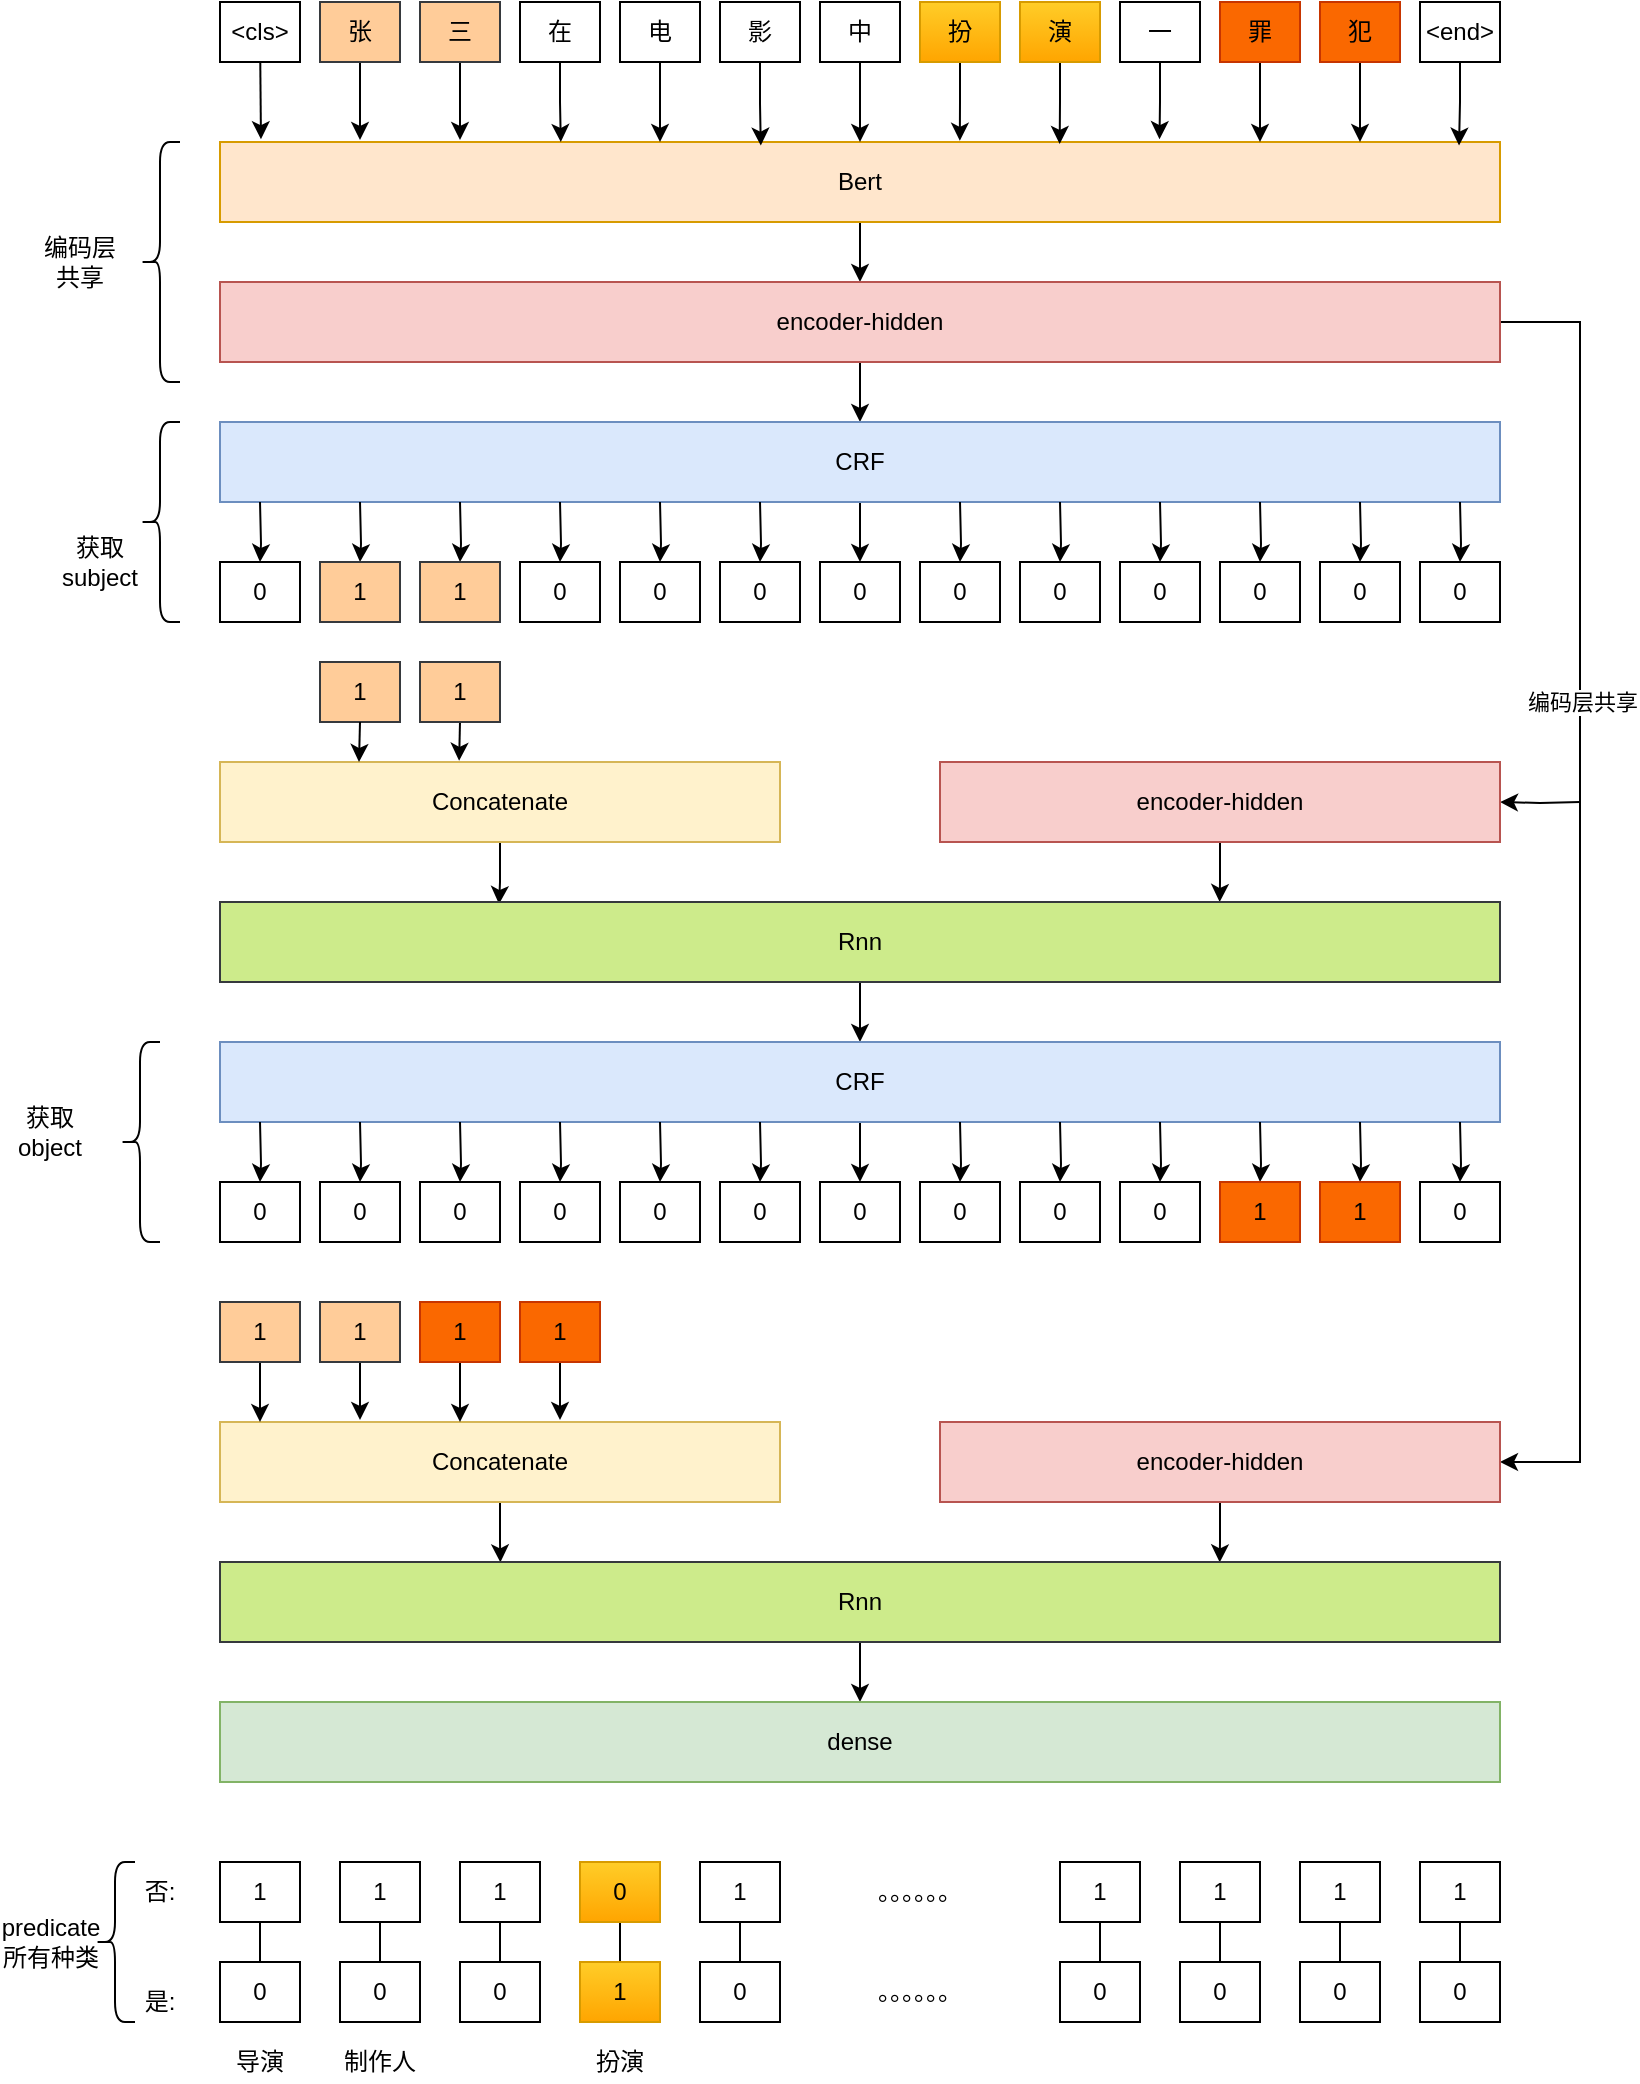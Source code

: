 <mxfile version="14.9.6" type="github">
  <diagram id="mISrL9bkUbfC0czl6gpw" name="Page-1">
    <mxGraphModel dx="1038" dy="600" grid="1" gridSize="10" guides="1" tooltips="1" connect="1" arrows="1" fold="1" page="1" pageScale="1" pageWidth="827" pageHeight="1169" math="0" shadow="0">
      <root>
        <mxCell id="0" />
        <mxCell id="1" parent="0" />
        <mxCell id="QbFwHfHSlW5rdG12LBUT-213" value="" style="edgeStyle=orthogonalEdgeStyle;rounded=0;orthogonalLoop=1;jettySize=auto;html=1;entryX=0.218;entryY=0.025;entryDx=0;entryDy=0;entryPerimeter=0;" parent="1" source="QbFwHfHSlW5rdG12LBUT-205" target="QbFwHfHSlW5rdG12LBUT-147" edge="1">
          <mxGeometry relative="1" as="geometry" />
        </mxCell>
        <mxCell id="QbFwHfHSlW5rdG12LBUT-205" value="Concatenate" style="rounded=0;whiteSpace=wrap;html=1;fillColor=#fff2cc;strokeColor=#d6b656;" parent="1" vertex="1">
          <mxGeometry x="120" y="430" width="280" height="40" as="geometry" />
        </mxCell>
        <mxCell id="QbFwHfHSlW5rdG12LBUT-9" value="" style="edgeStyle=orthogonalEdgeStyle;rounded=0;orthogonalLoop=1;jettySize=auto;html=1;" parent="1" source="QbFwHfHSlW5rdG12LBUT-2" target="QbFwHfHSlW5rdG12LBUT-4" edge="1">
          <mxGeometry relative="1" as="geometry" />
        </mxCell>
        <mxCell id="QbFwHfHSlW5rdG12LBUT-2" value="Bert" style="whiteSpace=wrap;html=1;rounded=0;fillColor=#ffe6cc;strokeColor=#d79b00;" parent="1" vertex="1">
          <mxGeometry x="120" y="120" width="640" height="40" as="geometry" />
        </mxCell>
        <mxCell id="QbFwHfHSlW5rdG12LBUT-11" value="" style="edgeStyle=orthogonalEdgeStyle;rounded=0;orthogonalLoop=1;jettySize=auto;html=1;" parent="1" source="QbFwHfHSlW5rdG12LBUT-4" target="QbFwHfHSlW5rdG12LBUT-10" edge="1">
          <mxGeometry relative="1" as="geometry" />
        </mxCell>
        <mxCell id="QbFwHfHSlW5rdG12LBUT-134" style="edgeStyle=orthogonalEdgeStyle;rounded=0;orthogonalLoop=1;jettySize=auto;html=1;entryX=1;entryY=0.5;entryDx=0;entryDy=0;exitX=1;exitY=0.5;exitDx=0;exitDy=0;" parent="1" source="QbFwHfHSlW5rdG12LBUT-4" target="QbFwHfHSlW5rdG12LBUT-217" edge="1">
          <mxGeometry relative="1" as="geometry">
            <Array as="points">
              <mxPoint x="800" y="210" />
              <mxPoint x="800" y="780" />
            </Array>
          </mxGeometry>
        </mxCell>
        <mxCell id="QbFwHfHSlW5rdG12LBUT-220" value="编码层共享" style="edgeLabel;html=1;align=center;verticalAlign=middle;resizable=0;points=[];" parent="QbFwHfHSlW5rdG12LBUT-134" vertex="1" connectable="0">
          <mxGeometry x="-0.114" y="1" relative="1" as="geometry">
            <mxPoint y="-58" as="offset" />
          </mxGeometry>
        </mxCell>
        <mxCell id="QbFwHfHSlW5rdG12LBUT-4" value="encoder-hidden" style="whiteSpace=wrap;html=1;rounded=0;fillColor=#f8cecc;strokeColor=#b85450;" parent="1" vertex="1">
          <mxGeometry x="120" y="190" width="640" height="40" as="geometry" />
        </mxCell>
        <mxCell id="QbFwHfHSlW5rdG12LBUT-106" value="" style="edgeStyle=orthogonalEdgeStyle;rounded=0;orthogonalLoop=1;jettySize=auto;html=1;" parent="1" source="QbFwHfHSlW5rdG12LBUT-10" target="QbFwHfHSlW5rdG12LBUT-105" edge="1">
          <mxGeometry relative="1" as="geometry" />
        </mxCell>
        <mxCell id="QbFwHfHSlW5rdG12LBUT-10" value="CRF" style="whiteSpace=wrap;html=1;rounded=0;strokeColor=#6c8ebf;fillColor=#dae8fc;" parent="1" vertex="1">
          <mxGeometry x="120" y="260" width="640" height="40" as="geometry" />
        </mxCell>
        <mxCell id="QbFwHfHSlW5rdG12LBUT-12" value="" style="shape=curlyBracket;whiteSpace=wrap;html=1;rounded=1;" parent="1" vertex="1">
          <mxGeometry x="80" y="120" width="20" height="120" as="geometry" />
        </mxCell>
        <mxCell id="QbFwHfHSlW5rdG12LBUT-15" value="编码层共享" style="text;html=1;strokeColor=none;fillColor=none;align=center;verticalAlign=middle;whiteSpace=wrap;rounded=0;" parent="1" vertex="1">
          <mxGeometry x="30" y="170" width="40" height="20" as="geometry" />
        </mxCell>
        <mxCell id="QbFwHfHSlW5rdG12LBUT-94" value="" style="edgeStyle=none;rounded=0;orthogonalLoop=1;jettySize=auto;html=1;entryX=0.032;entryY=-0.035;entryDx=0;entryDy=0;entryPerimeter=0;" parent="1" source="QbFwHfHSlW5rdG12LBUT-16" target="QbFwHfHSlW5rdG12LBUT-2" edge="1">
          <mxGeometry relative="1" as="geometry" />
        </mxCell>
        <mxCell id="QbFwHfHSlW5rdG12LBUT-16" value="&amp;lt;cls&amp;gt;" style="rounded=0;whiteSpace=wrap;html=1;" parent="1" vertex="1">
          <mxGeometry x="120" y="50" width="40" height="30" as="geometry" />
        </mxCell>
        <mxCell id="QbFwHfHSlW5rdG12LBUT-40" value="" style="edgeStyle=orthogonalEdgeStyle;rounded=0;orthogonalLoop=1;jettySize=auto;html=1;" parent="1" source="QbFwHfHSlW5rdG12LBUT-17" edge="1">
          <mxGeometry relative="1" as="geometry">
            <mxPoint x="240" y="119" as="targetPoint" />
          </mxGeometry>
        </mxCell>
        <mxCell id="QbFwHfHSlW5rdG12LBUT-17" value="三" style="rounded=0;whiteSpace=wrap;html=1;fillColor=#ffcc99;strokeColor=#36393d;" parent="1" vertex="1">
          <mxGeometry x="220" y="50" width="40" height="30" as="geometry" />
        </mxCell>
        <mxCell id="QbFwHfHSlW5rdG12LBUT-39" value="" style="edgeStyle=orthogonalEdgeStyle;rounded=0;orthogonalLoop=1;jettySize=auto;html=1;" parent="1" source="QbFwHfHSlW5rdG12LBUT-18" edge="1">
          <mxGeometry relative="1" as="geometry">
            <mxPoint x="190" y="119" as="targetPoint" />
          </mxGeometry>
        </mxCell>
        <mxCell id="QbFwHfHSlW5rdG12LBUT-18" value="张" style="rounded=0;whiteSpace=wrap;html=1;fillColor=#ffcc99;strokeColor=#36393d;" parent="1" vertex="1">
          <mxGeometry x="170" y="50" width="40" height="30" as="geometry" />
        </mxCell>
        <mxCell id="QbFwHfHSlW5rdG12LBUT-44" value="" style="edgeStyle=orthogonalEdgeStyle;rounded=0;orthogonalLoop=1;jettySize=auto;html=1;" parent="1" source="QbFwHfHSlW5rdG12LBUT-20" edge="1">
          <mxGeometry relative="1" as="geometry">
            <mxPoint x="640" y="120" as="targetPoint" />
          </mxGeometry>
        </mxCell>
        <mxCell id="QbFwHfHSlW5rdG12LBUT-20" value="罪" style="rounded=0;whiteSpace=wrap;html=1;fillColor=#fa6800;strokeColor=#C73500;fontColor=#000000;" parent="1" vertex="1">
          <mxGeometry x="620" y="50" width="40" height="30" as="geometry" />
        </mxCell>
        <mxCell id="QbFwHfHSlW5rdG12LBUT-97" value="" style="edgeStyle=orthogonalEdgeStyle;rounded=0;orthogonalLoop=1;jettySize=auto;html=1;entryX=0.656;entryY=0.025;entryDx=0;entryDy=0;entryPerimeter=0;" parent="1" source="QbFwHfHSlW5rdG12LBUT-21" target="QbFwHfHSlW5rdG12LBUT-2" edge="1">
          <mxGeometry relative="1" as="geometry" />
        </mxCell>
        <mxCell id="QbFwHfHSlW5rdG12LBUT-21" value="演" style="rounded=0;whiteSpace=wrap;html=1;fillColor=#ffcd28;strokeColor=#d79b00;gradientColor=#ffa500;" parent="1" vertex="1">
          <mxGeometry x="520" y="50" width="40" height="30" as="geometry" />
        </mxCell>
        <mxCell id="QbFwHfHSlW5rdG12LBUT-99" value="" style="edgeStyle=orthogonalEdgeStyle;rounded=0;orthogonalLoop=1;jettySize=auto;html=1;entryX=0.578;entryY=-0.015;entryDx=0;entryDy=0;entryPerimeter=0;" parent="1" source="QbFwHfHSlW5rdG12LBUT-22" target="QbFwHfHSlW5rdG12LBUT-2" edge="1">
          <mxGeometry relative="1" as="geometry" />
        </mxCell>
        <mxCell id="QbFwHfHSlW5rdG12LBUT-22" value="扮" style="rounded=0;whiteSpace=wrap;html=1;fillColor=#ffcd28;strokeColor=#d79b00;gradientColor=#ffa500;" parent="1" vertex="1">
          <mxGeometry x="470" y="50" width="40" height="30" as="geometry" />
        </mxCell>
        <mxCell id="QbFwHfHSlW5rdG12LBUT-46" value="" style="edgeStyle=orthogonalEdgeStyle;rounded=0;orthogonalLoop=1;jettySize=auto;html=1;" parent="1" source="QbFwHfHSlW5rdG12LBUT-23" edge="1">
          <mxGeometry relative="1" as="geometry">
            <mxPoint x="690" y="120" as="targetPoint" />
          </mxGeometry>
        </mxCell>
        <mxCell id="QbFwHfHSlW5rdG12LBUT-23" value="犯" style="rounded=0;whiteSpace=wrap;html=1;fillColor=#fa6800;strokeColor=#C73500;fontColor=#000000;" parent="1" vertex="1">
          <mxGeometry x="670" y="50" width="40" height="30" as="geometry" />
        </mxCell>
        <mxCell id="QbFwHfHSlW5rdG12LBUT-101" value="" style="edgeStyle=orthogonalEdgeStyle;rounded=0;orthogonalLoop=1;jettySize=auto;html=1;entryX=0.968;entryY=0.045;entryDx=0;entryDy=0;entryPerimeter=0;" parent="1" source="QbFwHfHSlW5rdG12LBUT-24" target="QbFwHfHSlW5rdG12LBUT-2" edge="1">
          <mxGeometry relative="1" as="geometry" />
        </mxCell>
        <mxCell id="QbFwHfHSlW5rdG12LBUT-24" value="&amp;lt;end&amp;gt;" style="rounded=0;whiteSpace=wrap;html=1;" parent="1" vertex="1">
          <mxGeometry x="720" y="50" width="40" height="30" as="geometry" />
        </mxCell>
        <mxCell id="QbFwHfHSlW5rdG12LBUT-83" value="" style="edgeStyle=orthogonalEdgeStyle;rounded=0;orthogonalLoop=1;jettySize=auto;html=1;entryX=0.034;entryY=0.045;entryDx=0;entryDy=0;entryPerimeter=0;" parent="1" source="QbFwHfHSlW5rdG12LBUT-84" edge="1">
          <mxGeometry relative="1" as="geometry">
            <mxPoint x="290.4" y="120.0" as="targetPoint" />
          </mxGeometry>
        </mxCell>
        <mxCell id="QbFwHfHSlW5rdG12LBUT-84" value="在" style="rounded=0;whiteSpace=wrap;html=1;" parent="1" vertex="1">
          <mxGeometry x="270" y="50" width="40" height="30" as="geometry" />
        </mxCell>
        <mxCell id="QbFwHfHSlW5rdG12LBUT-85" value="" style="edgeStyle=orthogonalEdgeStyle;rounded=0;orthogonalLoop=1;jettySize=auto;html=1;" parent="1" source="QbFwHfHSlW5rdG12LBUT-86" edge="1">
          <mxGeometry relative="1" as="geometry">
            <mxPoint x="340" y="120" as="targetPoint" />
          </mxGeometry>
        </mxCell>
        <mxCell id="QbFwHfHSlW5rdG12LBUT-86" value="电" style="rounded=0;whiteSpace=wrap;html=1;" parent="1" vertex="1">
          <mxGeometry x="320" y="50" width="40" height="30" as="geometry" />
        </mxCell>
        <mxCell id="QbFwHfHSlW5rdG12LBUT-87" value="" style="edgeStyle=orthogonalEdgeStyle;rounded=0;orthogonalLoop=1;jettySize=auto;html=1;entryX=0.034;entryY=0.045;entryDx=0;entryDy=0;entryPerimeter=0;" parent="1" source="QbFwHfHSlW5rdG12LBUT-88" edge="1">
          <mxGeometry relative="1" as="geometry">
            <mxPoint x="390.4" y="121.8" as="targetPoint" />
          </mxGeometry>
        </mxCell>
        <mxCell id="QbFwHfHSlW5rdG12LBUT-88" value="影" style="rounded=0;whiteSpace=wrap;html=1;" parent="1" vertex="1">
          <mxGeometry x="370" y="50" width="40" height="30" as="geometry" />
        </mxCell>
        <mxCell id="QbFwHfHSlW5rdG12LBUT-231" value="" style="edgeStyle=orthogonalEdgeStyle;rounded=0;orthogonalLoop=1;jettySize=auto;html=1;" parent="1" source="QbFwHfHSlW5rdG12LBUT-90" target="QbFwHfHSlW5rdG12LBUT-2" edge="1">
          <mxGeometry relative="1" as="geometry" />
        </mxCell>
        <mxCell id="QbFwHfHSlW5rdG12LBUT-90" value="中" style="rounded=0;whiteSpace=wrap;html=1;" parent="1" vertex="1">
          <mxGeometry x="420" y="50" width="40" height="30" as="geometry" />
        </mxCell>
        <mxCell id="QbFwHfHSlW5rdG12LBUT-100" value="" style="edgeStyle=orthogonalEdgeStyle;rounded=0;orthogonalLoop=1;jettySize=auto;html=1;entryX=0.734;entryY=-0.035;entryDx=0;entryDy=0;entryPerimeter=0;" parent="1" source="QbFwHfHSlW5rdG12LBUT-93" target="QbFwHfHSlW5rdG12LBUT-2" edge="1">
          <mxGeometry relative="1" as="geometry" />
        </mxCell>
        <mxCell id="QbFwHfHSlW5rdG12LBUT-93" value="一" style="rounded=0;whiteSpace=wrap;html=1;" parent="1" vertex="1">
          <mxGeometry x="570" y="50" width="40" height="30" as="geometry" />
        </mxCell>
        <mxCell id="QbFwHfHSlW5rdG12LBUT-105" value="0" style="rounded=0;whiteSpace=wrap;html=1;" parent="1" vertex="1">
          <mxGeometry x="420" y="330" width="40" height="30" as="geometry" />
        </mxCell>
        <mxCell id="QbFwHfHSlW5rdG12LBUT-107" value="" style="edgeStyle=orthogonalEdgeStyle;rounded=0;orthogonalLoop=1;jettySize=auto;html=1;" parent="1" target="QbFwHfHSlW5rdG12LBUT-108" edge="1">
          <mxGeometry relative="1" as="geometry">
            <mxPoint x="490" y="300" as="sourcePoint" />
          </mxGeometry>
        </mxCell>
        <mxCell id="QbFwHfHSlW5rdG12LBUT-108" value="0" style="rounded=0;whiteSpace=wrap;html=1;" parent="1" vertex="1">
          <mxGeometry x="470" y="330" width="40" height="30" as="geometry" />
        </mxCell>
        <mxCell id="QbFwHfHSlW5rdG12LBUT-109" value="" style="edgeStyle=orthogonalEdgeStyle;rounded=0;orthogonalLoop=1;jettySize=auto;html=1;" parent="1" target="QbFwHfHSlW5rdG12LBUT-110" edge="1">
          <mxGeometry relative="1" as="geometry">
            <mxPoint x="540" y="300" as="sourcePoint" />
          </mxGeometry>
        </mxCell>
        <mxCell id="QbFwHfHSlW5rdG12LBUT-110" value="0" style="rounded=0;whiteSpace=wrap;html=1;" parent="1" vertex="1">
          <mxGeometry x="520" y="330" width="40" height="30" as="geometry" />
        </mxCell>
        <mxCell id="QbFwHfHSlW5rdG12LBUT-111" value="" style="edgeStyle=orthogonalEdgeStyle;rounded=0;orthogonalLoop=1;jettySize=auto;html=1;" parent="1" target="QbFwHfHSlW5rdG12LBUT-112" edge="1">
          <mxGeometry relative="1" as="geometry">
            <mxPoint x="590" y="300" as="sourcePoint" />
          </mxGeometry>
        </mxCell>
        <mxCell id="QbFwHfHSlW5rdG12LBUT-112" value="0" style="rounded=0;whiteSpace=wrap;html=1;" parent="1" vertex="1">
          <mxGeometry x="570" y="330" width="40" height="30" as="geometry" />
        </mxCell>
        <mxCell id="QbFwHfHSlW5rdG12LBUT-113" value="" style="edgeStyle=orthogonalEdgeStyle;rounded=0;orthogonalLoop=1;jettySize=auto;html=1;" parent="1" target="QbFwHfHSlW5rdG12LBUT-114" edge="1">
          <mxGeometry relative="1" as="geometry">
            <mxPoint x="640" y="300" as="sourcePoint" />
          </mxGeometry>
        </mxCell>
        <mxCell id="QbFwHfHSlW5rdG12LBUT-114" value="0" style="rounded=0;whiteSpace=wrap;html=1;" parent="1" vertex="1">
          <mxGeometry x="620" y="330" width="40" height="30" as="geometry" />
        </mxCell>
        <mxCell id="QbFwHfHSlW5rdG12LBUT-115" value="" style="edgeStyle=orthogonalEdgeStyle;rounded=0;orthogonalLoop=1;jettySize=auto;html=1;" parent="1" target="QbFwHfHSlW5rdG12LBUT-116" edge="1">
          <mxGeometry relative="1" as="geometry">
            <mxPoint x="690" y="300" as="sourcePoint" />
          </mxGeometry>
        </mxCell>
        <mxCell id="QbFwHfHSlW5rdG12LBUT-116" value="0" style="rounded=0;whiteSpace=wrap;html=1;" parent="1" vertex="1">
          <mxGeometry x="670" y="330" width="40" height="30" as="geometry" />
        </mxCell>
        <mxCell id="QbFwHfHSlW5rdG12LBUT-117" value="" style="edgeStyle=orthogonalEdgeStyle;rounded=0;orthogonalLoop=1;jettySize=auto;html=1;" parent="1" target="QbFwHfHSlW5rdG12LBUT-118" edge="1">
          <mxGeometry relative="1" as="geometry">
            <mxPoint x="740" y="300" as="sourcePoint" />
          </mxGeometry>
        </mxCell>
        <mxCell id="QbFwHfHSlW5rdG12LBUT-118" value="0" style="rounded=0;whiteSpace=wrap;html=1;" parent="1" vertex="1">
          <mxGeometry x="720" y="330" width="40" height="30" as="geometry" />
        </mxCell>
        <mxCell id="QbFwHfHSlW5rdG12LBUT-119" value="" style="edgeStyle=orthogonalEdgeStyle;rounded=0;orthogonalLoop=1;jettySize=auto;html=1;" parent="1" target="QbFwHfHSlW5rdG12LBUT-120" edge="1">
          <mxGeometry relative="1" as="geometry">
            <mxPoint x="390" y="300" as="sourcePoint" />
          </mxGeometry>
        </mxCell>
        <mxCell id="QbFwHfHSlW5rdG12LBUT-120" value="0" style="rounded=0;whiteSpace=wrap;html=1;" parent="1" vertex="1">
          <mxGeometry x="370" y="330" width="40" height="30" as="geometry" />
        </mxCell>
        <mxCell id="QbFwHfHSlW5rdG12LBUT-121" value="" style="edgeStyle=orthogonalEdgeStyle;rounded=0;orthogonalLoop=1;jettySize=auto;html=1;" parent="1" target="QbFwHfHSlW5rdG12LBUT-122" edge="1">
          <mxGeometry relative="1" as="geometry">
            <mxPoint x="340" y="300" as="sourcePoint" />
          </mxGeometry>
        </mxCell>
        <mxCell id="QbFwHfHSlW5rdG12LBUT-122" value="0" style="rounded=0;whiteSpace=wrap;html=1;" parent="1" vertex="1">
          <mxGeometry x="320" y="330" width="40" height="30" as="geometry" />
        </mxCell>
        <mxCell id="QbFwHfHSlW5rdG12LBUT-123" value="" style="edgeStyle=orthogonalEdgeStyle;rounded=0;orthogonalLoop=1;jettySize=auto;html=1;" parent="1" target="QbFwHfHSlW5rdG12LBUT-124" edge="1">
          <mxGeometry relative="1" as="geometry">
            <mxPoint x="290" y="300" as="sourcePoint" />
          </mxGeometry>
        </mxCell>
        <mxCell id="QbFwHfHSlW5rdG12LBUT-124" value="0" style="rounded=0;whiteSpace=wrap;html=1;" parent="1" vertex="1">
          <mxGeometry x="270" y="330" width="40" height="30" as="geometry" />
        </mxCell>
        <mxCell id="QbFwHfHSlW5rdG12LBUT-125" value="" style="edgeStyle=orthogonalEdgeStyle;rounded=0;orthogonalLoop=1;jettySize=auto;html=1;" parent="1" target="QbFwHfHSlW5rdG12LBUT-126" edge="1">
          <mxGeometry relative="1" as="geometry">
            <mxPoint x="240" y="300" as="sourcePoint" />
          </mxGeometry>
        </mxCell>
        <mxCell id="QbFwHfHSlW5rdG12LBUT-126" value="1" style="rounded=0;whiteSpace=wrap;html=1;fillColor=#ffcc99;strokeColor=#36393d;" parent="1" vertex="1">
          <mxGeometry x="220" y="330" width="40" height="30" as="geometry" />
        </mxCell>
        <mxCell id="QbFwHfHSlW5rdG12LBUT-127" value="" style="edgeStyle=orthogonalEdgeStyle;rounded=0;orthogonalLoop=1;jettySize=auto;html=1;" parent="1" target="QbFwHfHSlW5rdG12LBUT-128" edge="1">
          <mxGeometry relative="1" as="geometry">
            <mxPoint x="190" y="300" as="sourcePoint" />
          </mxGeometry>
        </mxCell>
        <mxCell id="QbFwHfHSlW5rdG12LBUT-128" value="1" style="rounded=0;whiteSpace=wrap;html=1;fillColor=#ffcc99;strokeColor=#36393d;" parent="1" vertex="1">
          <mxGeometry x="170" y="330" width="40" height="30" as="geometry" />
        </mxCell>
        <mxCell id="QbFwHfHSlW5rdG12LBUT-129" value="" style="edgeStyle=orthogonalEdgeStyle;rounded=0;orthogonalLoop=1;jettySize=auto;html=1;" parent="1" target="QbFwHfHSlW5rdG12LBUT-130" edge="1">
          <mxGeometry relative="1" as="geometry">
            <mxPoint x="140" y="300" as="sourcePoint" />
          </mxGeometry>
        </mxCell>
        <mxCell id="QbFwHfHSlW5rdG12LBUT-130" value="0" style="rounded=0;whiteSpace=wrap;html=1;" parent="1" vertex="1">
          <mxGeometry x="120" y="330" width="40" height="30" as="geometry" />
        </mxCell>
        <mxCell id="QbFwHfHSlW5rdG12LBUT-131" value="" style="shape=curlyBracket;whiteSpace=wrap;html=1;rounded=1;" parent="1" vertex="1">
          <mxGeometry x="80" y="260" width="20" height="100" as="geometry" />
        </mxCell>
        <mxCell id="QbFwHfHSlW5rdG12LBUT-132" value="获取subject" style="text;html=1;strokeColor=none;fillColor=none;align=center;verticalAlign=middle;whiteSpace=wrap;rounded=0;" parent="1" vertex="1">
          <mxGeometry x="40" y="320" width="40" height="20" as="geometry" />
        </mxCell>
        <mxCell id="QbFwHfHSlW5rdG12LBUT-148" value="" style="edgeStyle=orthogonalEdgeStyle;rounded=0;orthogonalLoop=1;jettySize=auto;html=1;entryX=0.781;entryY=0;entryDx=0;entryDy=0;entryPerimeter=0;" parent="1" source="QbFwHfHSlW5rdG12LBUT-133" target="QbFwHfHSlW5rdG12LBUT-147" edge="1">
          <mxGeometry relative="1" as="geometry" />
        </mxCell>
        <mxCell id="QbFwHfHSlW5rdG12LBUT-221" value="" style="edgeStyle=orthogonalEdgeStyle;rounded=0;orthogonalLoop=1;jettySize=auto;html=1;entryX=1;entryY=0.5;entryDx=0;entryDy=0;" parent="1" target="QbFwHfHSlW5rdG12LBUT-133" edge="1">
          <mxGeometry relative="1" as="geometry">
            <mxPoint x="800" y="450" as="sourcePoint" />
            <mxPoint x="800" y="400" as="targetPoint" />
          </mxGeometry>
        </mxCell>
        <mxCell id="QbFwHfHSlW5rdG12LBUT-133" value="encoder-hidden" style="whiteSpace=wrap;html=1;rounded=0;fillColor=#f8cecc;strokeColor=#b85450;" parent="1" vertex="1">
          <mxGeometry x="480" y="430" width="280" height="40" as="geometry" />
        </mxCell>
        <mxCell id="QbFwHfHSlW5rdG12LBUT-212" value="" style="edgeStyle=orthogonalEdgeStyle;rounded=0;orthogonalLoop=1;jettySize=auto;html=1;entryX=0.427;entryY=-0.015;entryDx=0;entryDy=0;entryPerimeter=0;" parent="1" target="QbFwHfHSlW5rdG12LBUT-205" edge="1">
          <mxGeometry relative="1" as="geometry">
            <mxPoint x="240" y="410" as="sourcePoint" />
          </mxGeometry>
        </mxCell>
        <mxCell id="QbFwHfHSlW5rdG12LBUT-135" value="1" style="rounded=0;whiteSpace=wrap;html=1;fillColor=#ffcc99;strokeColor=#36393d;" parent="1" vertex="1">
          <mxGeometry x="220" y="380" width="40" height="30" as="geometry" />
        </mxCell>
        <mxCell id="QbFwHfHSlW5rdG12LBUT-136" value="1" style="rounded=0;whiteSpace=wrap;html=1;fillColor=#ffcc99;strokeColor=#36393d;" parent="1" vertex="1">
          <mxGeometry x="170" y="380" width="40" height="30" as="geometry" />
        </mxCell>
        <mxCell id="QbFwHfHSlW5rdG12LBUT-235" value="" style="edgeStyle=orthogonalEdgeStyle;rounded=0;orthogonalLoop=1;jettySize=auto;html=1;entryX=0.5;entryY=0;entryDx=0;entryDy=0;" parent="1" source="QbFwHfHSlW5rdG12LBUT-147" target="QbFwHfHSlW5rdG12LBUT-160" edge="1">
          <mxGeometry relative="1" as="geometry" />
        </mxCell>
        <mxCell id="QbFwHfHSlW5rdG12LBUT-147" value="Rnn" style="whiteSpace=wrap;html=1;rounded=0;strokeColor=#36393d;fillColor=#cdeb8b;" parent="1" vertex="1">
          <mxGeometry x="120" y="500" width="640" height="40" as="geometry" />
        </mxCell>
        <mxCell id="QbFwHfHSlW5rdG12LBUT-236" value="" style="edgeStyle=orthogonalEdgeStyle;rounded=0;orthogonalLoop=1;jettySize=auto;html=1;entryX=0.5;entryY=0;entryDx=0;entryDy=0;" parent="1" source="QbFwHfHSlW5rdG12LBUT-160" target="QbFwHfHSlW5rdG12LBUT-161" edge="1">
          <mxGeometry relative="1" as="geometry" />
        </mxCell>
        <mxCell id="QbFwHfHSlW5rdG12LBUT-160" value="CRF" style="whiteSpace=wrap;html=1;rounded=0;strokeColor=#6c8ebf;fillColor=#dae8fc;" parent="1" vertex="1">
          <mxGeometry x="120" y="570" width="640" height="40" as="geometry" />
        </mxCell>
        <mxCell id="QbFwHfHSlW5rdG12LBUT-161" value="0" style="rounded=0;whiteSpace=wrap;html=1;" parent="1" vertex="1">
          <mxGeometry x="420" y="640" width="40" height="30" as="geometry" />
        </mxCell>
        <mxCell id="QbFwHfHSlW5rdG12LBUT-162" value="" style="edgeStyle=orthogonalEdgeStyle;rounded=0;orthogonalLoop=1;jettySize=auto;html=1;" parent="1" target="QbFwHfHSlW5rdG12LBUT-163" edge="1">
          <mxGeometry relative="1" as="geometry">
            <mxPoint x="490" y="610" as="sourcePoint" />
          </mxGeometry>
        </mxCell>
        <mxCell id="QbFwHfHSlW5rdG12LBUT-163" value="0" style="rounded=0;whiteSpace=wrap;html=1;" parent="1" vertex="1">
          <mxGeometry x="470" y="640" width="40" height="30" as="geometry" />
        </mxCell>
        <mxCell id="QbFwHfHSlW5rdG12LBUT-164" value="" style="edgeStyle=orthogonalEdgeStyle;rounded=0;orthogonalLoop=1;jettySize=auto;html=1;" parent="1" target="QbFwHfHSlW5rdG12LBUT-165" edge="1">
          <mxGeometry relative="1" as="geometry">
            <mxPoint x="540" y="610" as="sourcePoint" />
          </mxGeometry>
        </mxCell>
        <mxCell id="QbFwHfHSlW5rdG12LBUT-165" value="0" style="rounded=0;whiteSpace=wrap;html=1;" parent="1" vertex="1">
          <mxGeometry x="520" y="640" width="40" height="30" as="geometry" />
        </mxCell>
        <mxCell id="QbFwHfHSlW5rdG12LBUT-166" value="" style="edgeStyle=orthogonalEdgeStyle;rounded=0;orthogonalLoop=1;jettySize=auto;html=1;" parent="1" target="QbFwHfHSlW5rdG12LBUT-167" edge="1">
          <mxGeometry relative="1" as="geometry">
            <mxPoint x="590" y="610" as="sourcePoint" />
          </mxGeometry>
        </mxCell>
        <mxCell id="QbFwHfHSlW5rdG12LBUT-167" value="0" style="rounded=0;whiteSpace=wrap;html=1;" parent="1" vertex="1">
          <mxGeometry x="570" y="640" width="40" height="30" as="geometry" />
        </mxCell>
        <mxCell id="QbFwHfHSlW5rdG12LBUT-168" value="" style="edgeStyle=orthogonalEdgeStyle;rounded=0;orthogonalLoop=1;jettySize=auto;html=1;" parent="1" target="QbFwHfHSlW5rdG12LBUT-169" edge="1">
          <mxGeometry relative="1" as="geometry">
            <mxPoint x="640" y="610" as="sourcePoint" />
          </mxGeometry>
        </mxCell>
        <mxCell id="QbFwHfHSlW5rdG12LBUT-169" value="1" style="rounded=0;whiteSpace=wrap;html=1;fillColor=#fa6800;strokeColor=#C73500;fontColor=#000000;" parent="1" vertex="1">
          <mxGeometry x="620" y="640" width="40" height="30" as="geometry" />
        </mxCell>
        <mxCell id="QbFwHfHSlW5rdG12LBUT-170" value="" style="edgeStyle=orthogonalEdgeStyle;rounded=0;orthogonalLoop=1;jettySize=auto;html=1;" parent="1" target="QbFwHfHSlW5rdG12LBUT-171" edge="1">
          <mxGeometry relative="1" as="geometry">
            <mxPoint x="690" y="610" as="sourcePoint" />
          </mxGeometry>
        </mxCell>
        <mxCell id="QbFwHfHSlW5rdG12LBUT-171" value="1" style="rounded=0;whiteSpace=wrap;html=1;fillColor=#fa6800;strokeColor=#C73500;fontColor=#000000;" parent="1" vertex="1">
          <mxGeometry x="670" y="640" width="40" height="30" as="geometry" />
        </mxCell>
        <mxCell id="QbFwHfHSlW5rdG12LBUT-172" value="" style="edgeStyle=orthogonalEdgeStyle;rounded=0;orthogonalLoop=1;jettySize=auto;html=1;" parent="1" target="QbFwHfHSlW5rdG12LBUT-173" edge="1">
          <mxGeometry relative="1" as="geometry">
            <mxPoint x="740" y="610" as="sourcePoint" />
          </mxGeometry>
        </mxCell>
        <mxCell id="QbFwHfHSlW5rdG12LBUT-173" value="0" style="rounded=0;whiteSpace=wrap;html=1;" parent="1" vertex="1">
          <mxGeometry x="720" y="640" width="40" height="30" as="geometry" />
        </mxCell>
        <mxCell id="QbFwHfHSlW5rdG12LBUT-174" value="" style="edgeStyle=orthogonalEdgeStyle;rounded=0;orthogonalLoop=1;jettySize=auto;html=1;" parent="1" target="QbFwHfHSlW5rdG12LBUT-175" edge="1">
          <mxGeometry relative="1" as="geometry">
            <mxPoint x="390" y="610" as="sourcePoint" />
          </mxGeometry>
        </mxCell>
        <mxCell id="QbFwHfHSlW5rdG12LBUT-175" value="0" style="rounded=0;whiteSpace=wrap;html=1;" parent="1" vertex="1">
          <mxGeometry x="370" y="640" width="40" height="30" as="geometry" />
        </mxCell>
        <mxCell id="QbFwHfHSlW5rdG12LBUT-176" value="" style="edgeStyle=orthogonalEdgeStyle;rounded=0;orthogonalLoop=1;jettySize=auto;html=1;" parent="1" target="QbFwHfHSlW5rdG12LBUT-177" edge="1">
          <mxGeometry relative="1" as="geometry">
            <mxPoint x="340" y="610" as="sourcePoint" />
          </mxGeometry>
        </mxCell>
        <mxCell id="QbFwHfHSlW5rdG12LBUT-177" value="0" style="rounded=0;whiteSpace=wrap;html=1;" parent="1" vertex="1">
          <mxGeometry x="320" y="640" width="40" height="30" as="geometry" />
        </mxCell>
        <mxCell id="QbFwHfHSlW5rdG12LBUT-178" value="" style="edgeStyle=orthogonalEdgeStyle;rounded=0;orthogonalLoop=1;jettySize=auto;html=1;" parent="1" target="QbFwHfHSlW5rdG12LBUT-179" edge="1">
          <mxGeometry relative="1" as="geometry">
            <mxPoint x="290" y="610" as="sourcePoint" />
          </mxGeometry>
        </mxCell>
        <mxCell id="QbFwHfHSlW5rdG12LBUT-179" value="0" style="rounded=0;whiteSpace=wrap;html=1;" parent="1" vertex="1">
          <mxGeometry x="270" y="640" width="40" height="30" as="geometry" />
        </mxCell>
        <mxCell id="QbFwHfHSlW5rdG12LBUT-180" value="" style="edgeStyle=orthogonalEdgeStyle;rounded=0;orthogonalLoop=1;jettySize=auto;html=1;" parent="1" target="QbFwHfHSlW5rdG12LBUT-181" edge="1">
          <mxGeometry relative="1" as="geometry">
            <mxPoint x="240" y="610" as="sourcePoint" />
          </mxGeometry>
        </mxCell>
        <mxCell id="QbFwHfHSlW5rdG12LBUT-181" value="0" style="rounded=0;whiteSpace=wrap;html=1;" parent="1" vertex="1">
          <mxGeometry x="220" y="640" width="40" height="30" as="geometry" />
        </mxCell>
        <mxCell id="QbFwHfHSlW5rdG12LBUT-182" value="" style="edgeStyle=orthogonalEdgeStyle;rounded=0;orthogonalLoop=1;jettySize=auto;html=1;" parent="1" target="QbFwHfHSlW5rdG12LBUT-183" edge="1">
          <mxGeometry relative="1" as="geometry">
            <mxPoint x="190" y="610" as="sourcePoint" />
          </mxGeometry>
        </mxCell>
        <mxCell id="QbFwHfHSlW5rdG12LBUT-183" value="0" style="rounded=0;whiteSpace=wrap;html=1;" parent="1" vertex="1">
          <mxGeometry x="170" y="640" width="40" height="30" as="geometry" />
        </mxCell>
        <mxCell id="QbFwHfHSlW5rdG12LBUT-184" value="" style="edgeStyle=orthogonalEdgeStyle;rounded=0;orthogonalLoop=1;jettySize=auto;html=1;" parent="1" target="QbFwHfHSlW5rdG12LBUT-185" edge="1">
          <mxGeometry relative="1" as="geometry">
            <mxPoint x="140" y="610" as="sourcePoint" />
          </mxGeometry>
        </mxCell>
        <mxCell id="QbFwHfHSlW5rdG12LBUT-185" value="0" style="rounded=0;whiteSpace=wrap;html=1;" parent="1" vertex="1">
          <mxGeometry x="120" y="640" width="40" height="30" as="geometry" />
        </mxCell>
        <mxCell id="QbFwHfHSlW5rdG12LBUT-223" value="" style="edgeStyle=orthogonalEdgeStyle;rounded=0;orthogonalLoop=1;jettySize=auto;html=1;entryX=0.219;entryY=0.005;entryDx=0;entryDy=0;entryPerimeter=0;" parent="1" source="QbFwHfHSlW5rdG12LBUT-186" target="QbFwHfHSlW5rdG12LBUT-222" edge="1">
          <mxGeometry relative="1" as="geometry" />
        </mxCell>
        <mxCell id="QbFwHfHSlW5rdG12LBUT-186" value="Concatenate" style="whiteSpace=wrap;html=1;rounded=0;fillColor=#fff2cc;strokeColor=#d6b656;" parent="1" vertex="1">
          <mxGeometry x="120" y="760" width="280" height="40" as="geometry" />
        </mxCell>
        <mxCell id="QbFwHfHSlW5rdG12LBUT-187" value="" style="edgeStyle=orthogonalEdgeStyle;rounded=0;orthogonalLoop=1;jettySize=auto;html=1;" parent="1" edge="1">
          <mxGeometry relative="1" as="geometry">
            <mxPoint x="190" y="709" as="sourcePoint" />
            <mxPoint x="190" y="759" as="targetPoint" />
          </mxGeometry>
        </mxCell>
        <mxCell id="QbFwHfHSlW5rdG12LBUT-188" value="1" style="rounded=0;whiteSpace=wrap;html=1;fillColor=#ffcc99;strokeColor=#36393d;" parent="1" vertex="1">
          <mxGeometry x="170" y="700" width="40" height="30" as="geometry" />
        </mxCell>
        <mxCell id="QbFwHfHSlW5rdG12LBUT-189" value="" style="edgeStyle=orthogonalEdgeStyle;rounded=0;orthogonalLoop=1;jettySize=auto;html=1;" parent="1" source="QbFwHfHSlW5rdG12LBUT-190" edge="1">
          <mxGeometry relative="1" as="geometry">
            <mxPoint x="140" y="760" as="targetPoint" />
          </mxGeometry>
        </mxCell>
        <mxCell id="QbFwHfHSlW5rdG12LBUT-190" value="1" style="rounded=0;whiteSpace=wrap;html=1;fillColor=#ffcc99;strokeColor=#36393d;" parent="1" vertex="1">
          <mxGeometry x="120" y="700" width="40" height="30" as="geometry" />
        </mxCell>
        <mxCell id="QbFwHfHSlW5rdG12LBUT-197" value="" style="edgeStyle=orthogonalEdgeStyle;rounded=0;orthogonalLoop=1;jettySize=auto;html=1;" parent="1" edge="1">
          <mxGeometry relative="1" as="geometry">
            <mxPoint x="290" y="709" as="sourcePoint" />
            <mxPoint x="290" y="759" as="targetPoint" />
          </mxGeometry>
        </mxCell>
        <mxCell id="QbFwHfHSlW5rdG12LBUT-198" value="1" style="rounded=0;whiteSpace=wrap;html=1;fillColor=#fa6800;strokeColor=#C73500;fontColor=#000000;" parent="1" vertex="1">
          <mxGeometry x="270" y="700" width="40" height="30" as="geometry" />
        </mxCell>
        <mxCell id="QbFwHfHSlW5rdG12LBUT-199" value="" style="edgeStyle=orthogonalEdgeStyle;rounded=0;orthogonalLoop=1;jettySize=auto;html=1;" parent="1" source="QbFwHfHSlW5rdG12LBUT-200" edge="1">
          <mxGeometry relative="1" as="geometry">
            <mxPoint x="240" y="760" as="targetPoint" />
          </mxGeometry>
        </mxCell>
        <mxCell id="QbFwHfHSlW5rdG12LBUT-200" value="1" style="rounded=0;whiteSpace=wrap;html=1;fillColor=#fa6800;strokeColor=#C73500;fontColor=#000000;" parent="1" vertex="1">
          <mxGeometry x="220" y="700" width="40" height="30" as="geometry" />
        </mxCell>
        <mxCell id="QbFwHfHSlW5rdG12LBUT-216" value="" style="edgeStyle=orthogonalEdgeStyle;rounded=0;orthogonalLoop=1;jettySize=auto;html=1;entryX=0.427;entryY=-0.015;entryDx=0;entryDy=0;entryPerimeter=0;" parent="1" edge="1">
          <mxGeometry relative="1" as="geometry">
            <mxPoint x="190" y="410" as="sourcePoint" />
            <mxPoint x="189.5" y="430.0" as="targetPoint" />
          </mxGeometry>
        </mxCell>
        <mxCell id="QbFwHfHSlW5rdG12LBUT-224" value="" style="edgeStyle=orthogonalEdgeStyle;rounded=0;orthogonalLoop=1;jettySize=auto;html=1;entryX=0.781;entryY=0.005;entryDx=0;entryDy=0;entryPerimeter=0;" parent="1" source="QbFwHfHSlW5rdG12LBUT-217" target="QbFwHfHSlW5rdG12LBUT-222" edge="1">
          <mxGeometry relative="1" as="geometry" />
        </mxCell>
        <mxCell id="QbFwHfHSlW5rdG12LBUT-217" value="encoder-hidden" style="whiteSpace=wrap;html=1;rounded=0;fillColor=#f8cecc;strokeColor=#b85450;" parent="1" vertex="1">
          <mxGeometry x="480" y="760" width="280" height="40" as="geometry" />
        </mxCell>
        <mxCell id="QbFwHfHSlW5rdG12LBUT-218" value="" style="shape=curlyBracket;whiteSpace=wrap;html=1;rounded=1;" parent="1" vertex="1">
          <mxGeometry x="70" y="570" width="20" height="100" as="geometry" />
        </mxCell>
        <mxCell id="QbFwHfHSlW5rdG12LBUT-219" value="获取object" style="text;html=1;strokeColor=none;fillColor=none;align=center;verticalAlign=middle;whiteSpace=wrap;rounded=0;" parent="1" vertex="1">
          <mxGeometry x="30" y="610" width="10" height="10" as="geometry" />
        </mxCell>
        <mxCell id="QbFwHfHSlW5rdG12LBUT-238" value="" style="edgeStyle=orthogonalEdgeStyle;rounded=0;orthogonalLoop=1;jettySize=auto;html=1;" parent="1" source="QbFwHfHSlW5rdG12LBUT-222" target="QbFwHfHSlW5rdG12LBUT-225" edge="1">
          <mxGeometry relative="1" as="geometry" />
        </mxCell>
        <mxCell id="QbFwHfHSlW5rdG12LBUT-222" value="Rnn" style="whiteSpace=wrap;html=1;rounded=0;strokeColor=#36393d;fillColor=#cdeb8b;" parent="1" vertex="1">
          <mxGeometry x="120" y="830" width="640" height="40" as="geometry" />
        </mxCell>
        <mxCell id="QbFwHfHSlW5rdG12LBUT-225" value="dense" style="whiteSpace=wrap;html=1;rounded=0;strokeColor=#82b366;fillColor=#d5e8d4;" parent="1" vertex="1">
          <mxGeometry x="120" y="900" width="640" height="40" as="geometry" />
        </mxCell>
        <mxCell id="mcMUJXYZYhncgbRZYhZs-4" value="" style="edgeStyle=orthogonalEdgeStyle;rounded=0;orthogonalLoop=1;jettySize=auto;html=1;exitX=0.5;exitY=1;exitDx=0;exitDy=0;" edge="1" parent="1" source="QbFwHfHSlW5rdG12LBUT-240">
          <mxGeometry relative="1" as="geometry">
            <mxPoint x="140" y="1040" as="targetPoint" />
          </mxGeometry>
        </mxCell>
        <mxCell id="QbFwHfHSlW5rdG12LBUT-240" value="1" style="rounded=0;whiteSpace=wrap;html=1;gradientColor=none;" parent="1" vertex="1">
          <mxGeometry x="120" y="980" width="40" height="30" as="geometry" />
        </mxCell>
        <mxCell id="mcMUJXYZYhncgbRZYhZs-11" value="" style="edgeStyle=orthogonalEdgeStyle;rounded=0;orthogonalLoop=1;jettySize=auto;html=1;" edge="1" parent="1" source="QbFwHfHSlW5rdG12LBUT-241">
          <mxGeometry relative="1" as="geometry">
            <mxPoint x="560" y="1045" as="targetPoint" />
          </mxGeometry>
        </mxCell>
        <mxCell id="QbFwHfHSlW5rdG12LBUT-241" value="1" style="rounded=0;whiteSpace=wrap;html=1;gradientColor=none;" parent="1" vertex="1">
          <mxGeometry x="540" y="980" width="40" height="30" as="geometry" />
        </mxCell>
        <mxCell id="mcMUJXYZYhncgbRZYhZs-12" value="" style="edgeStyle=orthogonalEdgeStyle;rounded=0;orthogonalLoop=1;jettySize=auto;html=1;" edge="1" parent="1" source="QbFwHfHSlW5rdG12LBUT-242">
          <mxGeometry relative="1" as="geometry">
            <mxPoint x="620" y="1040" as="targetPoint" />
          </mxGeometry>
        </mxCell>
        <mxCell id="QbFwHfHSlW5rdG12LBUT-242" value="1" style="rounded=0;whiteSpace=wrap;html=1;gradientColor=none;" parent="1" vertex="1">
          <mxGeometry x="600" y="980" width="40" height="30" as="geometry" />
        </mxCell>
        <mxCell id="mcMUJXYZYhncgbRZYhZs-13" value="" style="edgeStyle=orthogonalEdgeStyle;rounded=0;orthogonalLoop=1;jettySize=auto;html=1;" edge="1" parent="1" source="QbFwHfHSlW5rdG12LBUT-243">
          <mxGeometry relative="1" as="geometry">
            <mxPoint x="680" y="1045" as="targetPoint" />
          </mxGeometry>
        </mxCell>
        <mxCell id="QbFwHfHSlW5rdG12LBUT-243" value="1" style="rounded=0;whiteSpace=wrap;html=1;gradientColor=none;" parent="1" vertex="1">
          <mxGeometry x="660" y="980" width="40" height="30" as="geometry" />
        </mxCell>
        <mxCell id="mcMUJXYZYhncgbRZYhZs-14" value="" style="edgeStyle=orthogonalEdgeStyle;rounded=0;orthogonalLoop=1;jettySize=auto;html=1;" edge="1" parent="1" source="QbFwHfHSlW5rdG12LBUT-244">
          <mxGeometry relative="1" as="geometry">
            <mxPoint x="740" y="1045" as="targetPoint" />
          </mxGeometry>
        </mxCell>
        <mxCell id="QbFwHfHSlW5rdG12LBUT-244" value="1" style="rounded=0;whiteSpace=wrap;html=1;gradientColor=none;" parent="1" vertex="1">
          <mxGeometry x="720" y="980" width="40" height="30" as="geometry" />
        </mxCell>
        <mxCell id="mcMUJXYZYhncgbRZYhZs-7" value="" style="edgeStyle=orthogonalEdgeStyle;rounded=0;orthogonalLoop=1;jettySize=auto;html=1;" edge="1" parent="1" source="QbFwHfHSlW5rdG12LBUT-245">
          <mxGeometry relative="1" as="geometry">
            <mxPoint x="200" y="1045" as="targetPoint" />
          </mxGeometry>
        </mxCell>
        <mxCell id="QbFwHfHSlW5rdG12LBUT-245" value="1" style="rounded=0;whiteSpace=wrap;html=1;gradientColor=none;" parent="1" vertex="1">
          <mxGeometry x="180" y="980" width="40" height="30" as="geometry" />
        </mxCell>
        <mxCell id="mcMUJXYZYhncgbRZYhZs-8" value="" style="edgeStyle=orthogonalEdgeStyle;rounded=0;orthogonalLoop=1;jettySize=auto;html=1;" edge="1" parent="1" source="QbFwHfHSlW5rdG12LBUT-246">
          <mxGeometry relative="1" as="geometry">
            <mxPoint x="260" y="1040" as="targetPoint" />
          </mxGeometry>
        </mxCell>
        <mxCell id="QbFwHfHSlW5rdG12LBUT-246" value="1" style="rounded=0;whiteSpace=wrap;html=1;gradientColor=none;" parent="1" vertex="1">
          <mxGeometry x="240" y="980" width="40" height="30" as="geometry" />
        </mxCell>
        <mxCell id="mcMUJXYZYhncgbRZYhZs-9" value="" style="edgeStyle=orthogonalEdgeStyle;rounded=0;orthogonalLoop=1;jettySize=auto;html=1;" edge="1" parent="1" source="QbFwHfHSlW5rdG12LBUT-247">
          <mxGeometry relative="1" as="geometry">
            <mxPoint x="320" y="1050" as="targetPoint" />
          </mxGeometry>
        </mxCell>
        <mxCell id="QbFwHfHSlW5rdG12LBUT-247" value="0" style="rounded=0;whiteSpace=wrap;html=1;gradientColor=#ffa500;fillColor=#ffcd28;strokeColor=#d79b00;" parent="1" vertex="1">
          <mxGeometry x="300" y="980" width="40" height="30" as="geometry" />
        </mxCell>
        <mxCell id="mcMUJXYZYhncgbRZYhZs-10" value="" style="edgeStyle=orthogonalEdgeStyle;rounded=0;orthogonalLoop=1;jettySize=auto;html=1;" edge="1" parent="1" source="QbFwHfHSlW5rdG12LBUT-248">
          <mxGeometry relative="1" as="geometry">
            <mxPoint x="380" y="1045" as="targetPoint" />
          </mxGeometry>
        </mxCell>
        <mxCell id="QbFwHfHSlW5rdG12LBUT-248" value="1" style="rounded=0;whiteSpace=wrap;html=1;gradientColor=none;" parent="1" vertex="1">
          <mxGeometry x="360" y="980" width="40" height="30" as="geometry" />
        </mxCell>
        <mxCell id="QbFwHfHSlW5rdG12LBUT-249" value="。。。。。。" style="text;html=1;strokeColor=none;fillColor=none;align=center;verticalAlign=middle;whiteSpace=wrap;rounded=0;" parent="1" vertex="1">
          <mxGeometry x="450" y="985" width="40" height="20" as="geometry" />
        </mxCell>
        <mxCell id="QbFwHfHSlW5rdG12LBUT-250" value="" style="shape=curlyBracket;whiteSpace=wrap;html=1;rounded=1;gradientColor=none;" parent="1" vertex="1">
          <mxGeometry x="57.5" y="980" width="20" height="80" as="geometry" />
        </mxCell>
        <mxCell id="QbFwHfHSlW5rdG12LBUT-251" value="0" style="rounded=0;whiteSpace=wrap;html=1;gradientColor=none;" parent="1" vertex="1">
          <mxGeometry x="120" y="1030" width="40" height="30" as="geometry" />
        </mxCell>
        <mxCell id="QbFwHfHSlW5rdG12LBUT-252" value="0" style="rounded=0;whiteSpace=wrap;html=1;gradientColor=none;" parent="1" vertex="1">
          <mxGeometry x="540" y="1030" width="40" height="30" as="geometry" />
        </mxCell>
        <mxCell id="QbFwHfHSlW5rdG12LBUT-253" value="0" style="rounded=0;whiteSpace=wrap;html=1;gradientColor=none;" parent="1" vertex="1">
          <mxGeometry x="600" y="1030" width="40" height="30" as="geometry" />
        </mxCell>
        <mxCell id="QbFwHfHSlW5rdG12LBUT-254" value="0" style="rounded=0;whiteSpace=wrap;html=1;gradientColor=none;" parent="1" vertex="1">
          <mxGeometry x="660" y="1030" width="40" height="30" as="geometry" />
        </mxCell>
        <mxCell id="QbFwHfHSlW5rdG12LBUT-255" value="0" style="rounded=0;whiteSpace=wrap;html=1;gradientColor=none;" parent="1" vertex="1">
          <mxGeometry x="720" y="1030" width="40" height="30" as="geometry" />
        </mxCell>
        <mxCell id="QbFwHfHSlW5rdG12LBUT-256" value="0" style="rounded=0;whiteSpace=wrap;html=1;gradientColor=none;" parent="1" vertex="1">
          <mxGeometry x="180" y="1030" width="40" height="30" as="geometry" />
        </mxCell>
        <mxCell id="QbFwHfHSlW5rdG12LBUT-257" value="0" style="rounded=0;whiteSpace=wrap;html=1;gradientColor=none;" parent="1" vertex="1">
          <mxGeometry x="240" y="1030" width="40" height="30" as="geometry" />
        </mxCell>
        <mxCell id="QbFwHfHSlW5rdG12LBUT-258" value="1" style="rounded=0;whiteSpace=wrap;html=1;gradientColor=#ffa500;fillColor=#ffcd28;strokeColor=#d79b00;" parent="1" vertex="1">
          <mxGeometry x="300" y="1030" width="40" height="30" as="geometry" />
        </mxCell>
        <mxCell id="QbFwHfHSlW5rdG12LBUT-259" value="0" style="rounded=0;whiteSpace=wrap;html=1;gradientColor=none;" parent="1" vertex="1">
          <mxGeometry x="360" y="1030" width="40" height="30" as="geometry" />
        </mxCell>
        <mxCell id="QbFwHfHSlW5rdG12LBUT-260" value="。。。。。。" style="text;html=1;strokeColor=none;fillColor=none;align=center;verticalAlign=middle;whiteSpace=wrap;rounded=0;" parent="1" vertex="1">
          <mxGeometry x="450" y="1035" width="40" height="20" as="geometry" />
        </mxCell>
        <mxCell id="QbFwHfHSlW5rdG12LBUT-261" value="predicate所有种类" style="text;html=1;strokeColor=none;fillColor=none;align=center;verticalAlign=middle;whiteSpace=wrap;rounded=0;" parent="1" vertex="1">
          <mxGeometry x="22.5" y="1010" width="25" height="20" as="geometry" />
        </mxCell>
        <mxCell id="QbFwHfHSlW5rdG12LBUT-263" value="否:" style="text;html=1;strokeColor=none;fillColor=none;align=center;verticalAlign=middle;whiteSpace=wrap;rounded=0;" parent="1" vertex="1">
          <mxGeometry x="70" y="985" width="40" height="20" as="geometry" />
        </mxCell>
        <mxCell id="QbFwHfHSlW5rdG12LBUT-274" value="是:" style="text;html=1;strokeColor=none;fillColor=none;align=center;verticalAlign=middle;whiteSpace=wrap;rounded=0;" parent="1" vertex="1">
          <mxGeometry x="70" y="1040" width="40" height="20" as="geometry" />
        </mxCell>
        <mxCell id="QbFwHfHSlW5rdG12LBUT-275" value="扮演" style="text;html=1;strokeColor=none;fillColor=none;align=center;verticalAlign=middle;whiteSpace=wrap;rounded=0;" parent="1" vertex="1">
          <mxGeometry x="300" y="1070" width="40" height="20" as="geometry" />
        </mxCell>
        <mxCell id="mcMUJXYZYhncgbRZYhZs-15" value="导演" style="text;html=1;strokeColor=none;fillColor=none;align=center;verticalAlign=middle;whiteSpace=wrap;rounded=0;" vertex="1" parent="1">
          <mxGeometry x="120" y="1070" width="40" height="20" as="geometry" />
        </mxCell>
        <mxCell id="mcMUJXYZYhncgbRZYhZs-16" value="制作人" style="text;html=1;strokeColor=none;fillColor=none;align=center;verticalAlign=middle;whiteSpace=wrap;rounded=0;" vertex="1" parent="1">
          <mxGeometry x="180" y="1070" width="40" height="20" as="geometry" />
        </mxCell>
      </root>
    </mxGraphModel>
  </diagram>
</mxfile>
